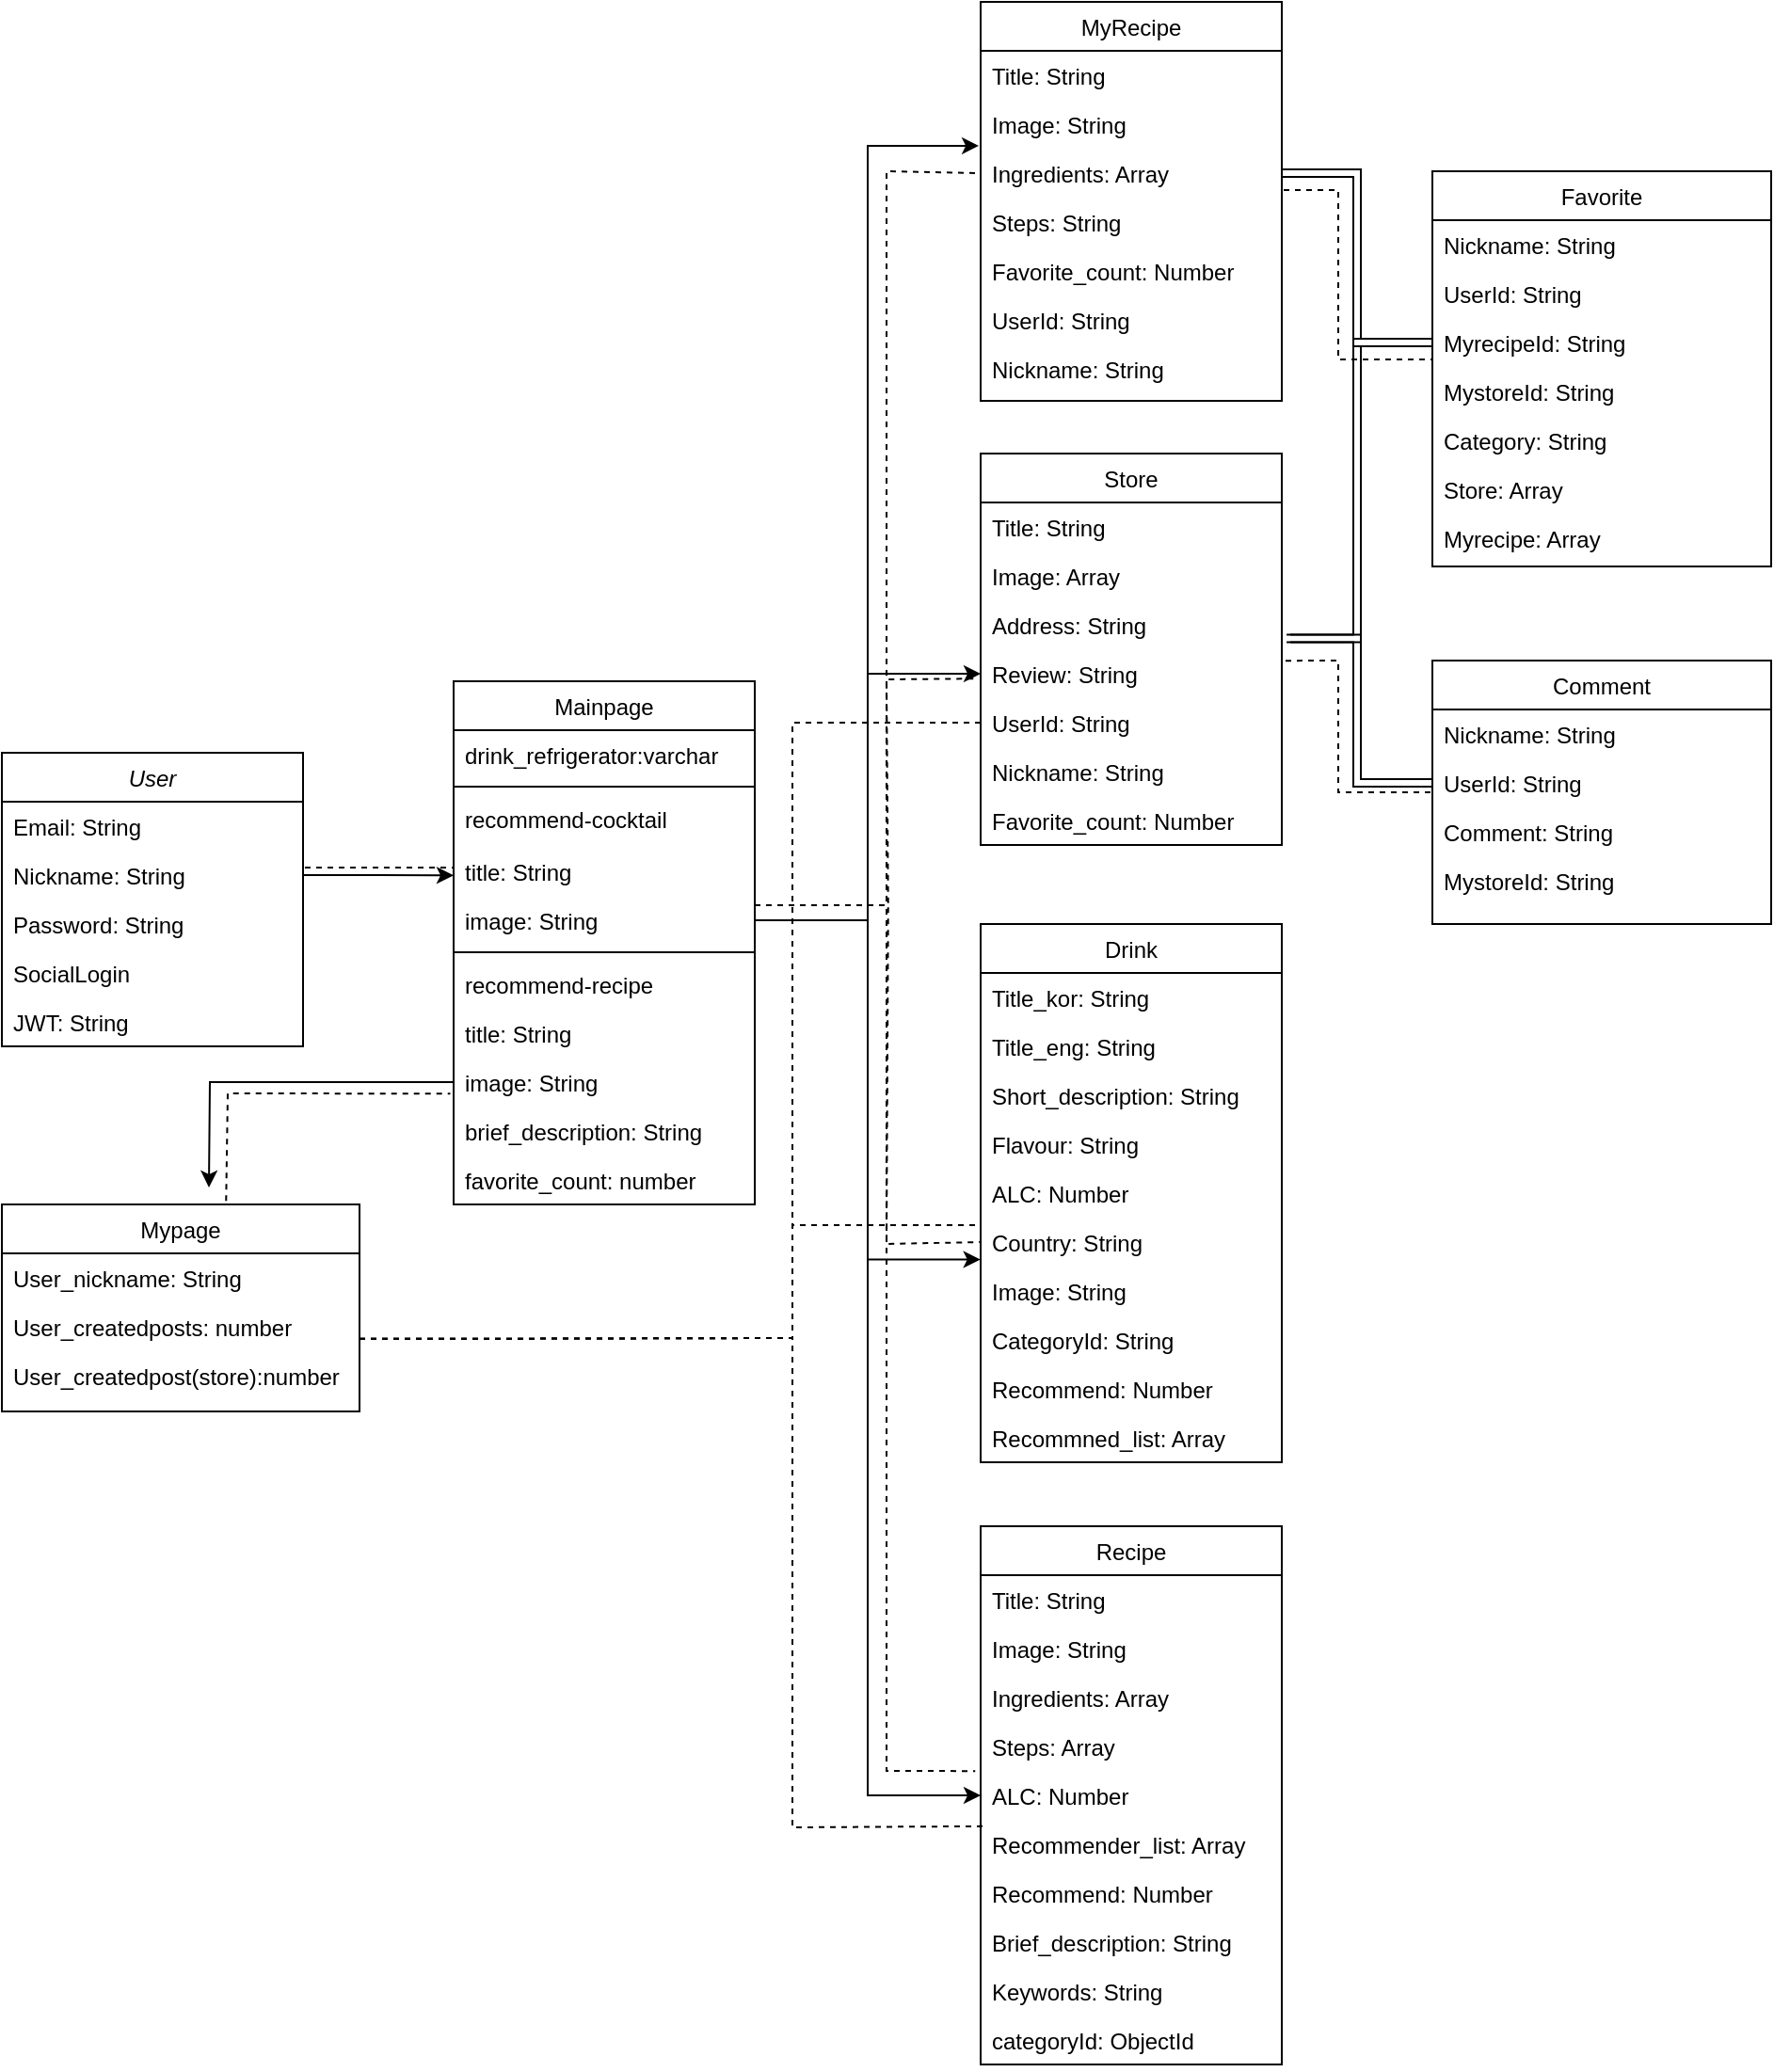 <mxfile version="20.1.1" type="github">
  <diagram id="C5RBs43oDa-KdzZeNtuy" name="Page-1">
    <mxGraphModel dx="2593" dy="1398" grid="1" gridSize="10" guides="1" tooltips="1" connect="1" arrows="1" fold="1" page="1" pageScale="1" pageWidth="827" pageHeight="1169" math="0" shadow="0">
      <root>
        <mxCell id="WIyWlLk6GJQsqaUBKTNV-0" />
        <mxCell id="WIyWlLk6GJQsqaUBKTNV-1" parent="WIyWlLk6GJQsqaUBKTNV-0" />
        <mxCell id="zkfFHV4jXpPFQw0GAbJ--0" value="User" style="swimlane;fontStyle=2;align=center;verticalAlign=top;childLayout=stackLayout;horizontal=1;startSize=26;horizontalStack=0;resizeParent=1;resizeLast=0;collapsible=1;marginBottom=0;rounded=0;shadow=0;strokeWidth=1;" parent="WIyWlLk6GJQsqaUBKTNV-1" vertex="1">
          <mxGeometry x="260" y="429" width="160" height="156" as="geometry">
            <mxRectangle x="230" y="140" width="160" height="26" as="alternateBounds" />
          </mxGeometry>
        </mxCell>
        <mxCell id="zkfFHV4jXpPFQw0GAbJ--1" value="Email: String" style="text;align=left;verticalAlign=top;spacingLeft=4;spacingRight=4;overflow=hidden;rotatable=0;points=[[0,0.5],[1,0.5]];portConstraint=eastwest;" parent="zkfFHV4jXpPFQw0GAbJ--0" vertex="1">
          <mxGeometry y="26" width="160" height="26" as="geometry" />
        </mxCell>
        <mxCell id="zkfFHV4jXpPFQw0GAbJ--2" value="Nickname: String" style="text;align=left;verticalAlign=top;spacingLeft=4;spacingRight=4;overflow=hidden;rotatable=0;points=[[0,0.5],[1,0.5]];portConstraint=eastwest;rounded=0;shadow=0;html=0;" parent="zkfFHV4jXpPFQw0GAbJ--0" vertex="1">
          <mxGeometry y="52" width="160" height="26" as="geometry" />
        </mxCell>
        <mxCell id="zkfFHV4jXpPFQw0GAbJ--3" value="Password: String" style="text;align=left;verticalAlign=top;spacingLeft=4;spacingRight=4;overflow=hidden;rotatable=0;points=[[0,0.5],[1,0.5]];portConstraint=eastwest;rounded=0;shadow=0;html=0;" parent="zkfFHV4jXpPFQw0GAbJ--0" vertex="1">
          <mxGeometry y="78" width="160" height="26" as="geometry" />
        </mxCell>
        <mxCell id="b4fCR4UhvZcJkF-gkCbe-0" value="SocialLogin" style="text;align=left;verticalAlign=top;spacingLeft=4;spacingRight=4;overflow=hidden;rotatable=0;points=[[0,0.5],[1,0.5]];portConstraint=eastwest;rounded=0;shadow=0;html=0;" vertex="1" parent="zkfFHV4jXpPFQw0GAbJ--0">
          <mxGeometry y="104" width="160" height="26" as="geometry" />
        </mxCell>
        <mxCell id="b4fCR4UhvZcJkF-gkCbe-1" value="JWT: String" style="text;align=left;verticalAlign=top;spacingLeft=4;spacingRight=4;overflow=hidden;rotatable=0;points=[[0,0.5],[1,0.5]];portConstraint=eastwest;rounded=0;shadow=0;html=0;" vertex="1" parent="zkfFHV4jXpPFQw0GAbJ--0">
          <mxGeometry y="130" width="160" height="26" as="geometry" />
        </mxCell>
        <mxCell id="zkfFHV4jXpPFQw0GAbJ--6" value="MyRecipe" style="swimlane;fontStyle=0;align=center;verticalAlign=top;childLayout=stackLayout;horizontal=1;startSize=26;horizontalStack=0;resizeParent=1;resizeLast=0;collapsible=1;marginBottom=0;rounded=0;shadow=0;strokeWidth=1;" parent="WIyWlLk6GJQsqaUBKTNV-1" vertex="1">
          <mxGeometry x="780" y="30" width="160" height="212" as="geometry">
            <mxRectangle x="130" y="380" width="160" height="26" as="alternateBounds" />
          </mxGeometry>
        </mxCell>
        <mxCell id="zkfFHV4jXpPFQw0GAbJ--7" value="Title: String" style="text;align=left;verticalAlign=top;spacingLeft=4;spacingRight=4;overflow=hidden;rotatable=0;points=[[0,0.5],[1,0.5]];portConstraint=eastwest;" parent="zkfFHV4jXpPFQw0GAbJ--6" vertex="1">
          <mxGeometry y="26" width="160" height="26" as="geometry" />
        </mxCell>
        <mxCell id="zkfFHV4jXpPFQw0GAbJ--8" value="Image: String" style="text;align=left;verticalAlign=top;spacingLeft=4;spacingRight=4;overflow=hidden;rotatable=0;points=[[0,0.5],[1,0.5]];portConstraint=eastwest;rounded=0;shadow=0;html=0;" parent="zkfFHV4jXpPFQw0GAbJ--6" vertex="1">
          <mxGeometry y="52" width="160" height="26" as="geometry" />
        </mxCell>
        <mxCell id="zkfFHV4jXpPFQw0GAbJ--10" value="Ingredients: Array" style="text;align=left;verticalAlign=top;spacingLeft=4;spacingRight=4;overflow=hidden;rotatable=0;points=[[0,0.5],[1,0.5]];portConstraint=eastwest;fontStyle=0;fontColor=default;" parent="zkfFHV4jXpPFQw0GAbJ--6" vertex="1">
          <mxGeometry y="78" width="160" height="26" as="geometry" />
        </mxCell>
        <mxCell id="zkfFHV4jXpPFQw0GAbJ--11" value="Steps: String" style="text;align=left;verticalAlign=top;spacingLeft=4;spacingRight=4;overflow=hidden;rotatable=0;points=[[0,0.5],[1,0.5]];portConstraint=eastwest;" parent="zkfFHV4jXpPFQw0GAbJ--6" vertex="1">
          <mxGeometry y="104" width="160" height="26" as="geometry" />
        </mxCell>
        <mxCell id="b4fCR4UhvZcJkF-gkCbe-32" value="Favorite_count: Number" style="text;align=left;verticalAlign=top;spacingLeft=4;spacingRight=4;overflow=hidden;rotatable=0;points=[[0,0.5],[1,0.5]];portConstraint=eastwest;" vertex="1" parent="zkfFHV4jXpPFQw0GAbJ--6">
          <mxGeometry y="130" width="160" height="26" as="geometry" />
        </mxCell>
        <mxCell id="b4fCR4UhvZcJkF-gkCbe-31" value="UserId: String" style="text;align=left;verticalAlign=top;spacingLeft=4;spacingRight=4;overflow=hidden;rotatable=0;points=[[0,0.5],[1,0.5]];portConstraint=eastwest;" vertex="1" parent="zkfFHV4jXpPFQw0GAbJ--6">
          <mxGeometry y="156" width="160" height="26" as="geometry" />
        </mxCell>
        <mxCell id="b4fCR4UhvZcJkF-gkCbe-33" value="Nickname: String" style="text;align=left;verticalAlign=top;spacingLeft=4;spacingRight=4;overflow=hidden;rotatable=0;points=[[0,0.5],[1,0.5]];portConstraint=eastwest;" vertex="1" parent="zkfFHV4jXpPFQw0GAbJ--6">
          <mxGeometry y="182" width="160" height="26" as="geometry" />
        </mxCell>
        <mxCell id="zkfFHV4jXpPFQw0GAbJ--13" value="Drink" style="swimlane;fontStyle=0;align=center;verticalAlign=top;childLayout=stackLayout;horizontal=1;startSize=26;horizontalStack=0;resizeParent=1;resizeLast=0;collapsible=1;marginBottom=0;rounded=0;shadow=0;strokeWidth=1;" parent="WIyWlLk6GJQsqaUBKTNV-1" vertex="1">
          <mxGeometry x="780" y="520" width="160" height="286" as="geometry">
            <mxRectangle x="340" y="380" width="170" height="26" as="alternateBounds" />
          </mxGeometry>
        </mxCell>
        <mxCell id="zkfFHV4jXpPFQw0GAbJ--14" value="Title_kor: String" style="text;align=left;verticalAlign=top;spacingLeft=4;spacingRight=4;overflow=hidden;rotatable=0;points=[[0,0.5],[1,0.5]];portConstraint=eastwest;" parent="zkfFHV4jXpPFQw0GAbJ--13" vertex="1">
          <mxGeometry y="26" width="160" height="26" as="geometry" />
        </mxCell>
        <mxCell id="b4fCR4UhvZcJkF-gkCbe-50" value="Title_eng: String" style="text;align=left;verticalAlign=top;spacingLeft=4;spacingRight=4;overflow=hidden;rotatable=0;points=[[0,0.5],[1,0.5]];portConstraint=eastwest;" vertex="1" parent="zkfFHV4jXpPFQw0GAbJ--13">
          <mxGeometry y="52" width="160" height="26" as="geometry" />
        </mxCell>
        <mxCell id="b4fCR4UhvZcJkF-gkCbe-51" value="Short_description: String" style="text;align=left;verticalAlign=top;spacingLeft=4;spacingRight=4;overflow=hidden;rotatable=0;points=[[0,0.5],[1,0.5]];portConstraint=eastwest;" vertex="1" parent="zkfFHV4jXpPFQw0GAbJ--13">
          <mxGeometry y="78" width="160" height="26" as="geometry" />
        </mxCell>
        <mxCell id="b4fCR4UhvZcJkF-gkCbe-52" value="Flavour: String" style="text;align=left;verticalAlign=top;spacingLeft=4;spacingRight=4;overflow=hidden;rotatable=0;points=[[0,0.5],[1,0.5]];portConstraint=eastwest;" vertex="1" parent="zkfFHV4jXpPFQw0GAbJ--13">
          <mxGeometry y="104" width="160" height="26" as="geometry" />
        </mxCell>
        <mxCell id="b4fCR4UhvZcJkF-gkCbe-56" value="ALC: Number" style="text;align=left;verticalAlign=top;spacingLeft=4;spacingRight=4;overflow=hidden;rotatable=0;points=[[0,0.5],[1,0.5]];portConstraint=eastwest;" vertex="1" parent="zkfFHV4jXpPFQw0GAbJ--13">
          <mxGeometry y="130" width="160" height="26" as="geometry" />
        </mxCell>
        <mxCell id="b4fCR4UhvZcJkF-gkCbe-58" value="Country: String" style="text;align=left;verticalAlign=top;spacingLeft=4;spacingRight=4;overflow=hidden;rotatable=0;points=[[0,0.5],[1,0.5]];portConstraint=eastwest;" vertex="1" parent="zkfFHV4jXpPFQw0GAbJ--13">
          <mxGeometry y="156" width="160" height="26" as="geometry" />
        </mxCell>
        <mxCell id="b4fCR4UhvZcJkF-gkCbe-55" value="Image: String" style="text;align=left;verticalAlign=top;spacingLeft=4;spacingRight=4;overflow=hidden;rotatable=0;points=[[0,0.5],[1,0.5]];portConstraint=eastwest;" vertex="1" parent="zkfFHV4jXpPFQw0GAbJ--13">
          <mxGeometry y="182" width="160" height="26" as="geometry" />
        </mxCell>
        <mxCell id="b4fCR4UhvZcJkF-gkCbe-57" value="CategoryId: String" style="text;align=left;verticalAlign=top;spacingLeft=4;spacingRight=4;overflow=hidden;rotatable=0;points=[[0,0.5],[1,0.5]];portConstraint=eastwest;" vertex="1" parent="zkfFHV4jXpPFQw0GAbJ--13">
          <mxGeometry y="208" width="160" height="26" as="geometry" />
        </mxCell>
        <mxCell id="b4fCR4UhvZcJkF-gkCbe-54" value="Recommend: Number" style="text;align=left;verticalAlign=top;spacingLeft=4;spacingRight=4;overflow=hidden;rotatable=0;points=[[0,0.5],[1,0.5]];portConstraint=eastwest;" vertex="1" parent="zkfFHV4jXpPFQw0GAbJ--13">
          <mxGeometry y="234" width="160" height="26" as="geometry" />
        </mxCell>
        <mxCell id="b4fCR4UhvZcJkF-gkCbe-59" value="Recommned_list: Array" style="text;align=left;verticalAlign=top;spacingLeft=4;spacingRight=4;overflow=hidden;rotatable=0;points=[[0,0.5],[1,0.5]];portConstraint=eastwest;" vertex="1" parent="zkfFHV4jXpPFQw0GAbJ--13">
          <mxGeometry y="260" width="160" height="26" as="geometry" />
        </mxCell>
        <mxCell id="zkfFHV4jXpPFQw0GAbJ--17" value="Mainpage" style="swimlane;fontStyle=0;align=center;verticalAlign=top;childLayout=stackLayout;horizontal=1;startSize=26;horizontalStack=0;resizeParent=1;resizeLast=0;collapsible=1;marginBottom=0;rounded=0;shadow=0;strokeWidth=1;" parent="WIyWlLk6GJQsqaUBKTNV-1" vertex="1">
          <mxGeometry x="500" y="391" width="160" height="278" as="geometry">
            <mxRectangle x="550" y="140" width="160" height="26" as="alternateBounds" />
          </mxGeometry>
        </mxCell>
        <mxCell id="zkfFHV4jXpPFQw0GAbJ--18" value="drink_refrigerator:varchar" style="text;align=left;verticalAlign=top;spacingLeft=4;spacingRight=4;overflow=hidden;rotatable=0;points=[[0,0.5],[1,0.5]];portConstraint=eastwest;" parent="zkfFHV4jXpPFQw0GAbJ--17" vertex="1">
          <mxGeometry y="26" width="160" height="26" as="geometry" />
        </mxCell>
        <mxCell id="b4fCR4UhvZcJkF-gkCbe-26" value="" style="line;html=1;strokeWidth=1;align=left;verticalAlign=middle;spacingTop=-1;spacingLeft=3;spacingRight=3;rotatable=0;labelPosition=right;points=[];portConstraint=eastwest;" vertex="1" parent="zkfFHV4jXpPFQw0GAbJ--17">
          <mxGeometry y="52" width="160" height="8" as="geometry" />
        </mxCell>
        <mxCell id="zkfFHV4jXpPFQw0GAbJ--19" value="recommend-cocktail&#xa;" style="text;align=left;verticalAlign=top;spacingLeft=4;spacingRight=4;overflow=hidden;rotatable=0;points=[[0,0.5],[1,0.5]];portConstraint=eastwest;rounded=0;shadow=0;html=0;" parent="zkfFHV4jXpPFQw0GAbJ--17" vertex="1">
          <mxGeometry y="60" width="160" height="28" as="geometry" />
        </mxCell>
        <mxCell id="b4fCR4UhvZcJkF-gkCbe-17" value="title: String" style="text;align=left;verticalAlign=top;spacingLeft=4;spacingRight=4;overflow=hidden;rotatable=0;points=[[0,0.5],[1,0.5]];portConstraint=eastwest;" vertex="1" parent="zkfFHV4jXpPFQw0GAbJ--17">
          <mxGeometry y="88" width="160" height="26" as="geometry" />
        </mxCell>
        <mxCell id="b4fCR4UhvZcJkF-gkCbe-16" value="image: String" style="text;align=left;verticalAlign=top;spacingLeft=4;spacingRight=4;overflow=hidden;rotatable=0;points=[[0,0.5],[1,0.5]];portConstraint=eastwest;" vertex="1" parent="zkfFHV4jXpPFQw0GAbJ--17">
          <mxGeometry y="114" width="160" height="26" as="geometry" />
        </mxCell>
        <mxCell id="b4fCR4UhvZcJkF-gkCbe-25" value="" style="line;html=1;strokeWidth=1;align=left;verticalAlign=middle;spacingTop=-1;spacingLeft=3;spacingRight=3;rotatable=0;labelPosition=right;points=[];portConstraint=eastwest;" vertex="1" parent="zkfFHV4jXpPFQw0GAbJ--17">
          <mxGeometry y="140" width="160" height="8" as="geometry" />
        </mxCell>
        <mxCell id="b4fCR4UhvZcJkF-gkCbe-15" value="recommend-recipe" style="text;align=left;verticalAlign=top;spacingLeft=4;spacingRight=4;overflow=hidden;rotatable=0;points=[[0,0.5],[1,0.5]];portConstraint=eastwest;" vertex="1" parent="zkfFHV4jXpPFQw0GAbJ--17">
          <mxGeometry y="148" width="160" height="26" as="geometry" />
        </mxCell>
        <mxCell id="b4fCR4UhvZcJkF-gkCbe-20" value="title: String" style="text;align=left;verticalAlign=top;spacingLeft=4;spacingRight=4;overflow=hidden;rotatable=0;points=[[0,0.5],[1,0.5]];portConstraint=eastwest;" vertex="1" parent="zkfFHV4jXpPFQw0GAbJ--17">
          <mxGeometry y="174" width="160" height="26" as="geometry" />
        </mxCell>
        <mxCell id="b4fCR4UhvZcJkF-gkCbe-19" value="image: String" style="text;align=left;verticalAlign=top;spacingLeft=4;spacingRight=4;overflow=hidden;rotatable=0;points=[[0,0.5],[1,0.5]];portConstraint=eastwest;" vertex="1" parent="zkfFHV4jXpPFQw0GAbJ--17">
          <mxGeometry y="200" width="160" height="26" as="geometry" />
        </mxCell>
        <mxCell id="b4fCR4UhvZcJkF-gkCbe-21" value="brief_description: String" style="text;align=left;verticalAlign=top;spacingLeft=4;spacingRight=4;overflow=hidden;rotatable=0;points=[[0,0.5],[1,0.5]];portConstraint=eastwest;" vertex="1" parent="zkfFHV4jXpPFQw0GAbJ--17">
          <mxGeometry y="226" width="160" height="26" as="geometry" />
        </mxCell>
        <mxCell id="b4fCR4UhvZcJkF-gkCbe-22" value="favorite_count: number" style="text;align=left;verticalAlign=top;spacingLeft=4;spacingRight=4;overflow=hidden;rotatable=0;points=[[0,0.5],[1,0.5]];portConstraint=eastwest;" vertex="1" parent="zkfFHV4jXpPFQw0GAbJ--17">
          <mxGeometry y="252" width="160" height="26" as="geometry" />
        </mxCell>
        <mxCell id="b4fCR4UhvZcJkF-gkCbe-2" value="Store" style="swimlane;fontStyle=0;align=center;verticalAlign=top;childLayout=stackLayout;horizontal=1;startSize=26;horizontalStack=0;resizeParent=1;resizeLast=0;collapsible=1;marginBottom=0;rounded=0;shadow=0;strokeWidth=1;" vertex="1" parent="WIyWlLk6GJQsqaUBKTNV-1">
          <mxGeometry x="780" y="270" width="160" height="208" as="geometry">
            <mxRectangle x="340" y="380" width="170" height="26" as="alternateBounds" />
          </mxGeometry>
        </mxCell>
        <mxCell id="b4fCR4UhvZcJkF-gkCbe-3" value="Title: String" style="text;align=left;verticalAlign=top;spacingLeft=4;spacingRight=4;overflow=hidden;rotatable=0;points=[[0,0.5],[1,0.5]];portConstraint=eastwest;" vertex="1" parent="b4fCR4UhvZcJkF-gkCbe-2">
          <mxGeometry y="26" width="160" height="26" as="geometry" />
        </mxCell>
        <mxCell id="b4fCR4UhvZcJkF-gkCbe-34" value="Image: Array" style="text;align=left;verticalAlign=top;spacingLeft=4;spacingRight=4;overflow=hidden;rotatable=0;points=[[0,0.5],[1,0.5]];portConstraint=eastwest;" vertex="1" parent="b4fCR4UhvZcJkF-gkCbe-2">
          <mxGeometry y="52" width="160" height="26" as="geometry" />
        </mxCell>
        <mxCell id="b4fCR4UhvZcJkF-gkCbe-35" value="Address: String" style="text;align=left;verticalAlign=top;spacingLeft=4;spacingRight=4;overflow=hidden;rotatable=0;points=[[0,0.5],[1,0.5]];portConstraint=eastwest;" vertex="1" parent="b4fCR4UhvZcJkF-gkCbe-2">
          <mxGeometry y="78" width="160" height="26" as="geometry" />
        </mxCell>
        <mxCell id="b4fCR4UhvZcJkF-gkCbe-36" value="Review: String" style="text;align=left;verticalAlign=top;spacingLeft=4;spacingRight=4;overflow=hidden;rotatable=0;points=[[0,0.5],[1,0.5]];portConstraint=eastwest;" vertex="1" parent="b4fCR4UhvZcJkF-gkCbe-2">
          <mxGeometry y="104" width="160" height="26" as="geometry" />
        </mxCell>
        <mxCell id="b4fCR4UhvZcJkF-gkCbe-37" value="UserId: String" style="text;align=left;verticalAlign=top;spacingLeft=4;spacingRight=4;overflow=hidden;rotatable=0;points=[[0,0.5],[1,0.5]];portConstraint=eastwest;" vertex="1" parent="b4fCR4UhvZcJkF-gkCbe-2">
          <mxGeometry y="130" width="160" height="26" as="geometry" />
        </mxCell>
        <mxCell id="b4fCR4UhvZcJkF-gkCbe-38" value="Nickname: String" style="text;align=left;verticalAlign=top;spacingLeft=4;spacingRight=4;overflow=hidden;rotatable=0;points=[[0,0.5],[1,0.5]];portConstraint=eastwest;" vertex="1" parent="b4fCR4UhvZcJkF-gkCbe-2">
          <mxGeometry y="156" width="160" height="26" as="geometry" />
        </mxCell>
        <mxCell id="b4fCR4UhvZcJkF-gkCbe-39" value="Favorite_count: Number" style="text;align=left;verticalAlign=top;spacingLeft=4;spacingRight=4;overflow=hidden;rotatable=0;points=[[0,0.5],[1,0.5]];portConstraint=eastwest;" vertex="1" parent="b4fCR4UhvZcJkF-gkCbe-2">
          <mxGeometry y="182" width="160" height="26" as="geometry" />
        </mxCell>
        <mxCell id="b4fCR4UhvZcJkF-gkCbe-6" value="Mypage" style="swimlane;fontStyle=0;align=center;verticalAlign=top;childLayout=stackLayout;horizontal=1;startSize=26;horizontalStack=0;resizeParent=1;resizeLast=0;collapsible=1;marginBottom=0;rounded=0;shadow=0;strokeWidth=1;" vertex="1" parent="WIyWlLk6GJQsqaUBKTNV-1">
          <mxGeometry x="260" y="669" width="190" height="110" as="geometry">
            <mxRectangle x="340" y="380" width="170" height="26" as="alternateBounds" />
          </mxGeometry>
        </mxCell>
        <mxCell id="b4fCR4UhvZcJkF-gkCbe-7" value="User_nickname: String" style="text;align=left;verticalAlign=top;spacingLeft=4;spacingRight=4;overflow=hidden;rotatable=0;points=[[0,0.5],[1,0.5]];portConstraint=eastwest;" vertex="1" parent="b4fCR4UhvZcJkF-gkCbe-6">
          <mxGeometry y="26" width="190" height="26" as="geometry" />
        </mxCell>
        <mxCell id="b4fCR4UhvZcJkF-gkCbe-9" value="User_createdposts: number" style="text;align=left;verticalAlign=top;spacingLeft=4;spacingRight=4;overflow=hidden;rotatable=0;points=[[0,0.5],[1,0.5]];portConstraint=eastwest;" vertex="1" parent="b4fCR4UhvZcJkF-gkCbe-6">
          <mxGeometry y="52" width="190" height="26" as="geometry" />
        </mxCell>
        <mxCell id="b4fCR4UhvZcJkF-gkCbe-10" value="User_createdpost(store):number" style="text;align=left;verticalAlign=top;spacingLeft=4;spacingRight=4;overflow=hidden;rotatable=0;points=[[0,0.5],[1,0.5]];portConstraint=eastwest;" vertex="1" parent="b4fCR4UhvZcJkF-gkCbe-6">
          <mxGeometry y="78" width="190" height="26" as="geometry" />
        </mxCell>
        <mxCell id="b4fCR4UhvZcJkF-gkCbe-27" value="Recipe" style="swimlane;fontStyle=0;align=center;verticalAlign=top;childLayout=stackLayout;horizontal=1;startSize=26;horizontalStack=0;resizeParent=1;resizeLast=0;collapsible=1;marginBottom=0;rounded=0;shadow=0;strokeWidth=1;" vertex="1" parent="WIyWlLk6GJQsqaUBKTNV-1">
          <mxGeometry x="780" y="840" width="160" height="286" as="geometry">
            <mxRectangle x="340" y="380" width="170" height="26" as="alternateBounds" />
          </mxGeometry>
        </mxCell>
        <mxCell id="b4fCR4UhvZcJkF-gkCbe-28" value="Title: String" style="text;align=left;verticalAlign=top;spacingLeft=4;spacingRight=4;overflow=hidden;rotatable=0;points=[[0,0.5],[1,0.5]];portConstraint=eastwest;" vertex="1" parent="b4fCR4UhvZcJkF-gkCbe-27">
          <mxGeometry y="26" width="160" height="26" as="geometry" />
        </mxCell>
        <mxCell id="b4fCR4UhvZcJkF-gkCbe-41" value="Image: String" style="text;align=left;verticalAlign=top;spacingLeft=4;spacingRight=4;overflow=hidden;rotatable=0;points=[[0,0.5],[1,0.5]];portConstraint=eastwest;" vertex="1" parent="b4fCR4UhvZcJkF-gkCbe-27">
          <mxGeometry y="52" width="160" height="26" as="geometry" />
        </mxCell>
        <mxCell id="b4fCR4UhvZcJkF-gkCbe-40" value="Ingredients: Array" style="text;align=left;verticalAlign=top;spacingLeft=4;spacingRight=4;overflow=hidden;rotatable=0;points=[[0,0.5],[1,0.5]];portConstraint=eastwest;" vertex="1" parent="b4fCR4UhvZcJkF-gkCbe-27">
          <mxGeometry y="78" width="160" height="26" as="geometry" />
        </mxCell>
        <mxCell id="b4fCR4UhvZcJkF-gkCbe-45" value="Steps: Array" style="text;align=left;verticalAlign=top;spacingLeft=4;spacingRight=4;overflow=hidden;rotatable=0;points=[[0,0.5],[1,0.5]];portConstraint=eastwest;" vertex="1" parent="b4fCR4UhvZcJkF-gkCbe-27">
          <mxGeometry y="104" width="160" height="26" as="geometry" />
        </mxCell>
        <mxCell id="b4fCR4UhvZcJkF-gkCbe-42" value="ALC: Number" style="text;align=left;verticalAlign=top;spacingLeft=4;spacingRight=4;overflow=hidden;rotatable=0;points=[[0,0.5],[1,0.5]];portConstraint=eastwest;" vertex="1" parent="b4fCR4UhvZcJkF-gkCbe-27">
          <mxGeometry y="130" width="160" height="26" as="geometry" />
        </mxCell>
        <mxCell id="b4fCR4UhvZcJkF-gkCbe-44" value="Recommender_list: Array" style="text;align=left;verticalAlign=top;spacingLeft=4;spacingRight=4;overflow=hidden;rotatable=0;points=[[0,0.5],[1,0.5]];portConstraint=eastwest;" vertex="1" parent="b4fCR4UhvZcJkF-gkCbe-27">
          <mxGeometry y="156" width="160" height="26" as="geometry" />
        </mxCell>
        <mxCell id="b4fCR4UhvZcJkF-gkCbe-43" value="Recommend: Number" style="text;align=left;verticalAlign=top;spacingLeft=4;spacingRight=4;overflow=hidden;rotatable=0;points=[[0,0.5],[1,0.5]];portConstraint=eastwest;" vertex="1" parent="b4fCR4UhvZcJkF-gkCbe-27">
          <mxGeometry y="182" width="160" height="26" as="geometry" />
        </mxCell>
        <mxCell id="b4fCR4UhvZcJkF-gkCbe-46" value="Brief_description: String" style="text;align=left;verticalAlign=top;spacingLeft=4;spacingRight=4;overflow=hidden;rotatable=0;points=[[0,0.5],[1,0.5]];portConstraint=eastwest;" vertex="1" parent="b4fCR4UhvZcJkF-gkCbe-27">
          <mxGeometry y="208" width="160" height="26" as="geometry" />
        </mxCell>
        <mxCell id="b4fCR4UhvZcJkF-gkCbe-47" value="Keywords: String" style="text;align=left;verticalAlign=top;spacingLeft=4;spacingRight=4;overflow=hidden;rotatable=0;points=[[0,0.5],[1,0.5]];portConstraint=eastwest;" vertex="1" parent="b4fCR4UhvZcJkF-gkCbe-27">
          <mxGeometry y="234" width="160" height="26" as="geometry" />
        </mxCell>
        <mxCell id="b4fCR4UhvZcJkF-gkCbe-48" value="categoryId: ObjectId" style="text;align=left;verticalAlign=top;spacingLeft=4;spacingRight=4;overflow=hidden;rotatable=0;points=[[0,0.5],[1,0.5]];portConstraint=eastwest;" vertex="1" parent="b4fCR4UhvZcJkF-gkCbe-27">
          <mxGeometry y="260" width="160" height="26" as="geometry" />
        </mxCell>
        <mxCell id="b4fCR4UhvZcJkF-gkCbe-61" value="Favorite" style="swimlane;fontStyle=0;align=center;verticalAlign=top;childLayout=stackLayout;horizontal=1;startSize=26;horizontalStack=0;resizeParent=1;resizeLast=0;collapsible=1;marginBottom=0;rounded=0;shadow=0;strokeWidth=1;" vertex="1" parent="WIyWlLk6GJQsqaUBKTNV-1">
          <mxGeometry x="1020" y="120" width="180" height="210" as="geometry">
            <mxRectangle x="340" y="380" width="170" height="26" as="alternateBounds" />
          </mxGeometry>
        </mxCell>
        <mxCell id="b4fCR4UhvZcJkF-gkCbe-62" value="Nickname: String" style="text;align=left;verticalAlign=top;spacingLeft=4;spacingRight=4;overflow=hidden;rotatable=0;points=[[0,0.5],[1,0.5]];portConstraint=eastwest;" vertex="1" parent="b4fCR4UhvZcJkF-gkCbe-61">
          <mxGeometry y="26" width="180" height="26" as="geometry" />
        </mxCell>
        <mxCell id="b4fCR4UhvZcJkF-gkCbe-63" value="UserId: String" style="text;align=left;verticalAlign=top;spacingLeft=4;spacingRight=4;overflow=hidden;rotatable=0;points=[[0,0.5],[1,0.5]];portConstraint=eastwest;" vertex="1" parent="b4fCR4UhvZcJkF-gkCbe-61">
          <mxGeometry y="52" width="180" height="26" as="geometry" />
        </mxCell>
        <mxCell id="b4fCR4UhvZcJkF-gkCbe-64" value="MyrecipeId: String" style="text;align=left;verticalAlign=top;spacingLeft=4;spacingRight=4;overflow=hidden;rotatable=0;points=[[0,0.5],[1,0.5]];portConstraint=eastwest;" vertex="1" parent="b4fCR4UhvZcJkF-gkCbe-61">
          <mxGeometry y="78" width="180" height="26" as="geometry" />
        </mxCell>
        <mxCell id="b4fCR4UhvZcJkF-gkCbe-65" value="MystoreId: String" style="text;align=left;verticalAlign=top;spacingLeft=4;spacingRight=4;overflow=hidden;rotatable=0;points=[[0,0.5],[1,0.5]];portConstraint=eastwest;" vertex="1" parent="b4fCR4UhvZcJkF-gkCbe-61">
          <mxGeometry y="104" width="180" height="26" as="geometry" />
        </mxCell>
        <mxCell id="b4fCR4UhvZcJkF-gkCbe-66" value="Category: String" style="text;align=left;verticalAlign=top;spacingLeft=4;spacingRight=4;overflow=hidden;rotatable=0;points=[[0,0.5],[1,0.5]];portConstraint=eastwest;" vertex="1" parent="b4fCR4UhvZcJkF-gkCbe-61">
          <mxGeometry y="130" width="180" height="26" as="geometry" />
        </mxCell>
        <mxCell id="b4fCR4UhvZcJkF-gkCbe-73" value="Store: Array" style="text;align=left;verticalAlign=top;spacingLeft=4;spacingRight=4;overflow=hidden;rotatable=0;points=[[0,0.5],[1,0.5]];portConstraint=eastwest;" vertex="1" parent="b4fCR4UhvZcJkF-gkCbe-61">
          <mxGeometry y="156" width="180" height="26" as="geometry" />
        </mxCell>
        <mxCell id="b4fCR4UhvZcJkF-gkCbe-74" value="Myrecipe: Array" style="text;align=left;verticalAlign=top;spacingLeft=4;spacingRight=4;overflow=hidden;rotatable=0;points=[[0,0.5],[1,0.5]];portConstraint=eastwest;" vertex="1" parent="b4fCR4UhvZcJkF-gkCbe-61">
          <mxGeometry y="182" width="180" height="26" as="geometry" />
        </mxCell>
        <mxCell id="b4fCR4UhvZcJkF-gkCbe-67" value="Comment" style="swimlane;fontStyle=0;align=center;verticalAlign=top;childLayout=stackLayout;horizontal=1;startSize=26;horizontalStack=0;resizeParent=1;resizeLast=0;collapsible=1;marginBottom=0;rounded=0;shadow=0;strokeWidth=1;" vertex="1" parent="WIyWlLk6GJQsqaUBKTNV-1">
          <mxGeometry x="1020" y="380" width="180" height="140" as="geometry">
            <mxRectangle x="340" y="380" width="170" height="26" as="alternateBounds" />
          </mxGeometry>
        </mxCell>
        <mxCell id="b4fCR4UhvZcJkF-gkCbe-68" value="Nickname: String" style="text;align=left;verticalAlign=top;spacingLeft=4;spacingRight=4;overflow=hidden;rotatable=0;points=[[0,0.5],[1,0.5]];portConstraint=eastwest;" vertex="1" parent="b4fCR4UhvZcJkF-gkCbe-67">
          <mxGeometry y="26" width="180" height="26" as="geometry" />
        </mxCell>
        <mxCell id="b4fCR4UhvZcJkF-gkCbe-69" value="UserId: String" style="text;align=left;verticalAlign=top;spacingLeft=4;spacingRight=4;overflow=hidden;rotatable=0;points=[[0,0.5],[1,0.5]];portConstraint=eastwest;" vertex="1" parent="b4fCR4UhvZcJkF-gkCbe-67">
          <mxGeometry y="52" width="180" height="26" as="geometry" />
        </mxCell>
        <mxCell id="b4fCR4UhvZcJkF-gkCbe-70" value="Comment: String" style="text;align=left;verticalAlign=top;spacingLeft=4;spacingRight=4;overflow=hidden;rotatable=0;points=[[0,0.5],[1,0.5]];portConstraint=eastwest;" vertex="1" parent="b4fCR4UhvZcJkF-gkCbe-67">
          <mxGeometry y="78" width="180" height="26" as="geometry" />
        </mxCell>
        <mxCell id="b4fCR4UhvZcJkF-gkCbe-71" value="MystoreId: String" style="text;align=left;verticalAlign=top;spacingLeft=4;spacingRight=4;overflow=hidden;rotatable=0;points=[[0,0.5],[1,0.5]];portConstraint=eastwest;" vertex="1" parent="b4fCR4UhvZcJkF-gkCbe-67">
          <mxGeometry y="104" width="180" height="26" as="geometry" />
        </mxCell>
        <mxCell id="b4fCR4UhvZcJkF-gkCbe-78" style="edgeStyle=orthogonalEdgeStyle;rounded=0;orthogonalLoop=1;jettySize=auto;html=1;exitX=1;exitY=0.5;exitDx=0;exitDy=0;fontColor=default;" edge="1" parent="WIyWlLk6GJQsqaUBKTNV-1" source="zkfFHV4jXpPFQw0GAbJ--2">
          <mxGeometry relative="1" as="geometry">
            <mxPoint x="500" y="494.163" as="targetPoint" />
          </mxGeometry>
        </mxCell>
        <mxCell id="b4fCR4UhvZcJkF-gkCbe-80" style="edgeStyle=orthogonalEdgeStyle;rounded=0;orthogonalLoop=1;jettySize=auto;html=1;fontColor=default;" edge="1" parent="WIyWlLk6GJQsqaUBKTNV-1" source="b4fCR4UhvZcJkF-gkCbe-19">
          <mxGeometry relative="1" as="geometry">
            <mxPoint x="370" y="660" as="targetPoint" />
          </mxGeometry>
        </mxCell>
        <mxCell id="b4fCR4UhvZcJkF-gkCbe-82" style="edgeStyle=orthogonalEdgeStyle;rounded=0;orthogonalLoop=1;jettySize=auto;html=1;exitX=1;exitY=0.5;exitDx=0;exitDy=0;entryX=0;entryY=0.5;entryDx=0;entryDy=0;fontColor=default;" edge="1" parent="WIyWlLk6GJQsqaUBKTNV-1" source="b4fCR4UhvZcJkF-gkCbe-16" target="b4fCR4UhvZcJkF-gkCbe-36">
          <mxGeometry relative="1" as="geometry" />
        </mxCell>
        <mxCell id="b4fCR4UhvZcJkF-gkCbe-83" style="edgeStyle=orthogonalEdgeStyle;rounded=0;orthogonalLoop=1;jettySize=auto;html=1;exitX=1;exitY=0.5;exitDx=0;exitDy=0;entryX=0;entryY=0.5;entryDx=0;entryDy=0;fontColor=default;" edge="1" parent="WIyWlLk6GJQsqaUBKTNV-1" source="b4fCR4UhvZcJkF-gkCbe-16" target="b4fCR4UhvZcJkF-gkCbe-42">
          <mxGeometry relative="1" as="geometry" />
        </mxCell>
        <mxCell id="b4fCR4UhvZcJkF-gkCbe-84" style="rounded=0;orthogonalLoop=1;jettySize=auto;html=1;exitX=1;exitY=0.5;exitDx=0;exitDy=0;entryX=-0.006;entryY=0.941;entryDx=0;entryDy=0;entryPerimeter=0;fontColor=default;edgeStyle=orthogonalEdgeStyle;" edge="1" parent="WIyWlLk6GJQsqaUBKTNV-1" source="b4fCR4UhvZcJkF-gkCbe-16" target="zkfFHV4jXpPFQw0GAbJ--8">
          <mxGeometry relative="1" as="geometry" />
        </mxCell>
        <mxCell id="b4fCR4UhvZcJkF-gkCbe-85" style="edgeStyle=orthogonalEdgeStyle;rounded=0;orthogonalLoop=1;jettySize=auto;html=1;exitX=1;exitY=0.5;exitDx=0;exitDy=0;entryX=-0.001;entryY=0.857;entryDx=0;entryDy=0;entryPerimeter=0;fontColor=default;" edge="1" parent="WIyWlLk6GJQsqaUBKTNV-1" source="b4fCR4UhvZcJkF-gkCbe-16" target="b4fCR4UhvZcJkF-gkCbe-58">
          <mxGeometry relative="1" as="geometry" />
        </mxCell>
        <mxCell id="b4fCR4UhvZcJkF-gkCbe-86" style="edgeStyle=orthogonalEdgeStyle;rounded=0;orthogonalLoop=1;jettySize=auto;html=1;exitX=0;exitY=0.5;exitDx=0;exitDy=0;fontColor=default;shape=link;" edge="1" parent="WIyWlLk6GJQsqaUBKTNV-1" source="b4fCR4UhvZcJkF-gkCbe-64" target="zkfFHV4jXpPFQw0GAbJ--10">
          <mxGeometry relative="1" as="geometry" />
        </mxCell>
        <mxCell id="b4fCR4UhvZcJkF-gkCbe-87" style="edgeStyle=orthogonalEdgeStyle;rounded=0;orthogonalLoop=1;jettySize=auto;html=1;exitX=0;exitY=0.5;exitDx=0;exitDy=0;entryX=1.028;entryY=0.78;entryDx=0;entryDy=0;entryPerimeter=0;fontColor=default;shape=link;" edge="1" parent="WIyWlLk6GJQsqaUBKTNV-1" source="b4fCR4UhvZcJkF-gkCbe-64" target="b4fCR4UhvZcJkF-gkCbe-35">
          <mxGeometry relative="1" as="geometry" />
        </mxCell>
        <mxCell id="b4fCR4UhvZcJkF-gkCbe-88" style="edgeStyle=orthogonalEdgeStyle;rounded=0;orthogonalLoop=1;jettySize=auto;html=1;exitX=0;exitY=0.5;exitDx=0;exitDy=0;entryX=1.016;entryY=0.78;entryDx=0;entryDy=0;entryPerimeter=0;fontColor=default;shape=link;" edge="1" parent="WIyWlLk6GJQsqaUBKTNV-1" source="b4fCR4UhvZcJkF-gkCbe-69" target="b4fCR4UhvZcJkF-gkCbe-35">
          <mxGeometry relative="1" as="geometry" />
        </mxCell>
        <mxCell id="b4fCR4UhvZcJkF-gkCbe-91" value="" style="endArrow=none;dashed=1;html=1;rounded=0;fontColor=default;entryX=1.007;entryY=0.235;entryDx=0;entryDy=0;exitX=0;exitY=0.5;exitDx=0;exitDy=0;entryPerimeter=0;" edge="1" parent="WIyWlLk6GJQsqaUBKTNV-1" source="b4fCR4UhvZcJkF-gkCbe-71" target="b4fCR4UhvZcJkF-gkCbe-36">
          <mxGeometry width="50" height="50" relative="1" as="geometry">
            <mxPoint x="970" y="540" as="sourcePoint" />
            <mxPoint x="1020" y="370" as="targetPoint" />
            <Array as="points">
              <mxPoint x="1020" y="450" />
              <mxPoint x="970" y="450" />
              <mxPoint x="970" y="380" />
              <mxPoint x="960" y="380" />
            </Array>
          </mxGeometry>
        </mxCell>
        <mxCell id="b4fCR4UhvZcJkF-gkCbe-92" value="" style="endArrow=none;dashed=1;html=1;rounded=0;fontColor=default;entryX=1;entryY=0.5;entryDx=0;entryDy=0;exitX=0;exitY=0.5;exitDx=0;exitDy=0;" edge="1" parent="WIyWlLk6GJQsqaUBKTNV-1">
          <mxGeometry width="50" height="50" relative="1" as="geometry">
            <mxPoint x="1020" y="240" as="sourcePoint" />
            <mxPoint x="940" y="130" as="targetPoint" />
            <Array as="points">
              <mxPoint x="1020" y="220" />
              <mxPoint x="970" y="220" />
              <mxPoint x="970" y="130" />
            </Array>
          </mxGeometry>
        </mxCell>
        <mxCell id="b4fCR4UhvZcJkF-gkCbe-94" value="" style="endArrow=none;dashed=1;html=1;rounded=0;fontColor=default;exitX=0;exitY=0.5;exitDx=0;exitDy=0;" edge="1" parent="WIyWlLk6GJQsqaUBKTNV-1" source="b4fCR4UhvZcJkF-gkCbe-15">
          <mxGeometry width="50" height="50" relative="1" as="geometry">
            <mxPoint x="490" y="547" as="sourcePoint" />
            <mxPoint x="420" y="490" as="targetPoint" />
            <Array as="points">
              <mxPoint x="500" y="540" />
              <mxPoint x="500" y="520" />
              <mxPoint x="500" y="490" />
              <mxPoint x="440" y="490" />
            </Array>
          </mxGeometry>
        </mxCell>
        <mxCell id="b4fCR4UhvZcJkF-gkCbe-95" value="" style="endArrow=none;dashed=1;html=1;rounded=0;fontColor=default;entryX=-0.011;entryY=0.736;entryDx=0;entryDy=0;entryPerimeter=0;exitX=0.627;exitY=-0.017;exitDx=0;exitDy=0;exitPerimeter=0;" edge="1" parent="WIyWlLk6GJQsqaUBKTNV-1" source="b4fCR4UhvZcJkF-gkCbe-6" target="b4fCR4UhvZcJkF-gkCbe-19">
          <mxGeometry width="50" height="50" relative="1" as="geometry">
            <mxPoint x="380" y="660" as="sourcePoint" />
            <mxPoint x="430" y="610" as="targetPoint" />
            <Array as="points">
              <mxPoint x="380" y="610" />
            </Array>
          </mxGeometry>
        </mxCell>
        <mxCell id="b4fCR4UhvZcJkF-gkCbe-96" value="" style="endArrow=none;dashed=1;html=1;rounded=0;fontColor=default;exitX=1;exitY=0.192;exitDx=0;exitDy=0;exitPerimeter=0;entryX=0;entryY=0.5;entryDx=0;entryDy=0;" edge="1" parent="WIyWlLk6GJQsqaUBKTNV-1" source="b4fCR4UhvZcJkF-gkCbe-16" target="zkfFHV4jXpPFQw0GAbJ--10">
          <mxGeometry width="50" height="50" relative="1" as="geometry">
            <mxPoint x="670" y="517.13" as="sourcePoint" />
            <mxPoint x="730" y="120" as="targetPoint" />
            <Array as="points">
              <mxPoint x="670" y="510" />
              <mxPoint x="730" y="510" />
              <mxPoint x="730" y="120" />
            </Array>
          </mxGeometry>
        </mxCell>
        <mxCell id="b4fCR4UhvZcJkF-gkCbe-97" value="" style="endArrow=none;dashed=1;html=1;rounded=0;fontColor=default;entryX=0;entryY=0.5;entryDx=0;entryDy=0;" edge="1" parent="WIyWlLk6GJQsqaUBKTNV-1" target="b4fCR4UhvZcJkF-gkCbe-58">
          <mxGeometry width="50" height="50" relative="1" as="geometry">
            <mxPoint x="660" y="510" as="sourcePoint" />
            <mxPoint x="849.11" y="510.136" as="targetPoint" />
            <Array as="points">
              <mxPoint x="730.87" y="510" />
              <mxPoint x="730" y="690" />
            </Array>
          </mxGeometry>
        </mxCell>
        <mxCell id="b4fCR4UhvZcJkF-gkCbe-98" value="" style="endArrow=none;dashed=1;html=1;rounded=0;fontColor=default;entryX=-0.018;entryY=1.003;entryDx=0;entryDy=0;entryPerimeter=0;" edge="1" parent="WIyWlLk6GJQsqaUBKTNV-1" target="b4fCR4UhvZcJkF-gkCbe-45">
          <mxGeometry width="50" height="50" relative="1" as="geometry">
            <mxPoint x="660" y="510" as="sourcePoint" />
            <mxPoint x="839.11" y="510.136" as="targetPoint" />
            <Array as="points">
              <mxPoint x="730" y="510" />
              <mxPoint x="730" y="970" />
            </Array>
          </mxGeometry>
        </mxCell>
        <mxCell id="b4fCR4UhvZcJkF-gkCbe-99" value="" style="endArrow=none;dashed=1;html=1;rounded=0;fontColor=default;entryX=-0.016;entryY=0.601;entryDx=0;entryDy=0;entryPerimeter=0;" edge="1" parent="WIyWlLk6GJQsqaUBKTNV-1" target="b4fCR4UhvZcJkF-gkCbe-36">
          <mxGeometry width="50" height="50" relative="1" as="geometry">
            <mxPoint x="660" y="510" as="sourcePoint" />
            <mxPoint x="849.11" y="510.136" as="targetPoint" />
            <Array as="points">
              <mxPoint x="730.87" y="510" />
              <mxPoint x="730" y="390" />
            </Array>
          </mxGeometry>
        </mxCell>
        <mxCell id="b4fCR4UhvZcJkF-gkCbe-100" value="" style="endArrow=none;dashed=1;html=1;rounded=0;fontColor=default;entryX=0;entryY=0.5;entryDx=0;entryDy=0;" edge="1" parent="WIyWlLk6GJQsqaUBKTNV-1" target="b4fCR4UhvZcJkF-gkCbe-37">
          <mxGeometry width="50" height="50" relative="1" as="geometry">
            <mxPoint x="450" y="740.37" as="sourcePoint" />
            <mxPoint x="680" y="410" as="targetPoint" />
            <Array as="points">
              <mxPoint x="520.87" y="740.37" />
              <mxPoint x="680" y="740" />
              <mxPoint x="680" y="413" />
            </Array>
          </mxGeometry>
        </mxCell>
        <mxCell id="b4fCR4UhvZcJkF-gkCbe-101" value="" style="endArrow=none;dashed=1;html=1;rounded=0;fontColor=default;" edge="1" parent="WIyWlLk6GJQsqaUBKTNV-1">
          <mxGeometry width="50" height="50" relative="1" as="geometry">
            <mxPoint x="450" y="740.37" as="sourcePoint" />
            <mxPoint x="780" y="680" as="targetPoint" />
            <Array as="points">
              <mxPoint x="520.87" y="740.37" />
              <mxPoint x="680" y="740" />
              <mxPoint x="680" y="680" />
            </Array>
          </mxGeometry>
        </mxCell>
        <mxCell id="b4fCR4UhvZcJkF-gkCbe-102" value="" style="endArrow=none;dashed=1;html=1;rounded=0;fontColor=default;entryX=0.007;entryY=0.132;entryDx=0;entryDy=0;entryPerimeter=0;" edge="1" parent="WIyWlLk6GJQsqaUBKTNV-1" target="b4fCR4UhvZcJkF-gkCbe-44">
          <mxGeometry width="50" height="50" relative="1" as="geometry">
            <mxPoint x="450" y="740.37" as="sourcePoint" />
            <mxPoint x="680" y="1050" as="targetPoint" />
            <Array as="points">
              <mxPoint x="520.87" y="740.37" />
              <mxPoint x="680" y="740" />
              <mxPoint x="680" y="900" />
              <mxPoint x="680" y="1000" />
            </Array>
          </mxGeometry>
        </mxCell>
      </root>
    </mxGraphModel>
  </diagram>
</mxfile>
